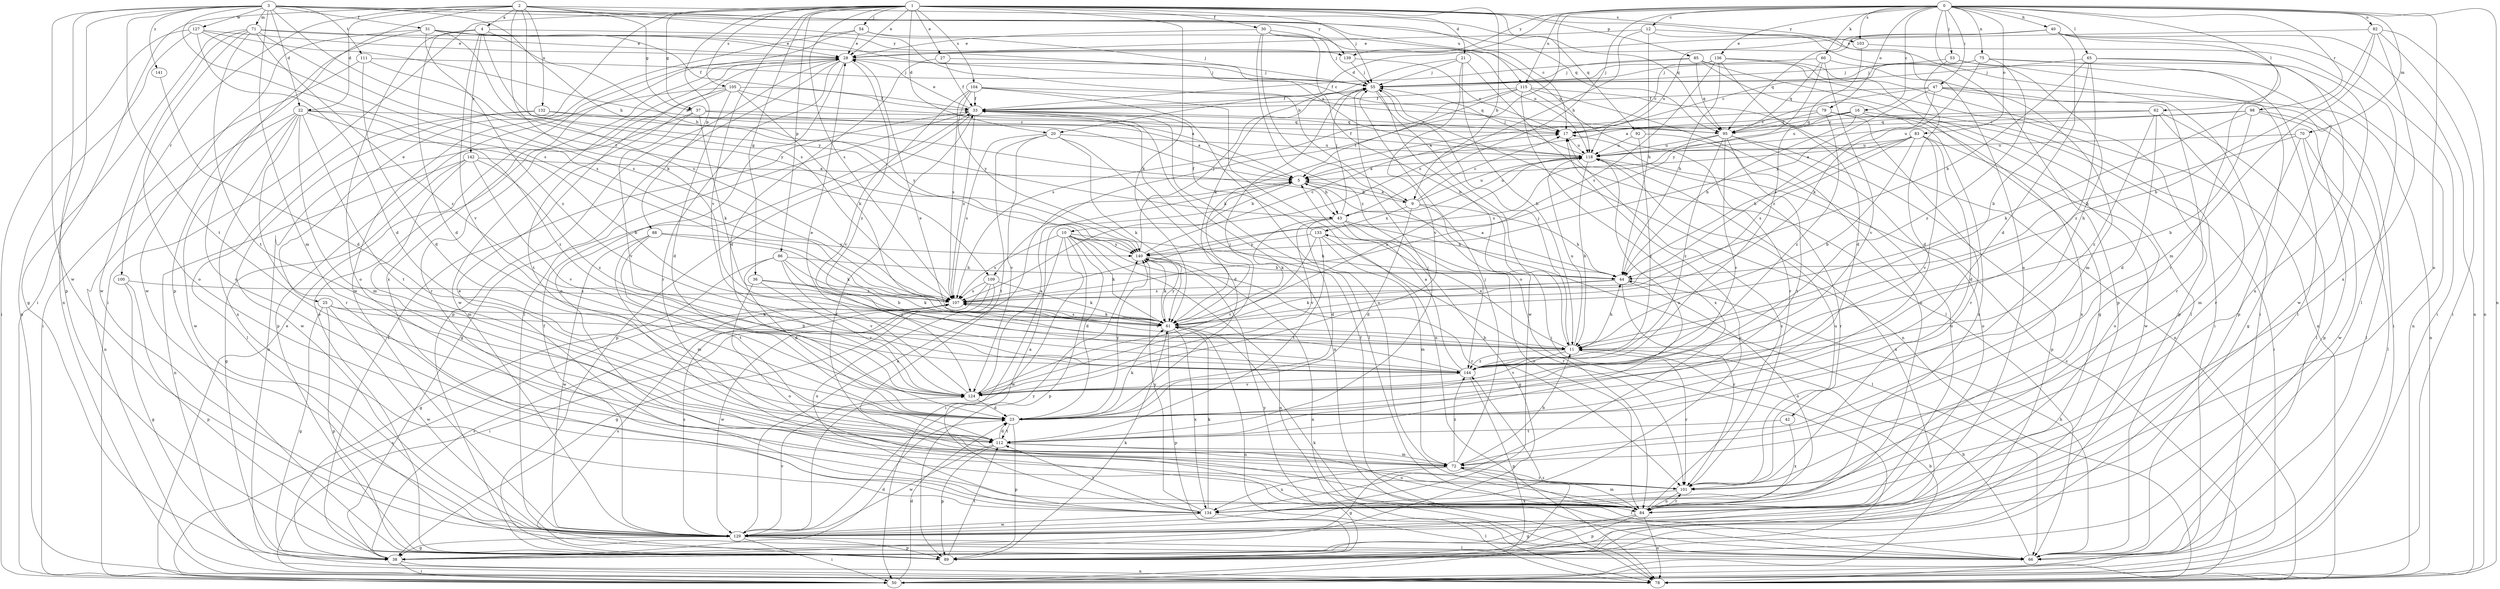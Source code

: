 strict digraph  {
0;
1;
2;
3;
4;
5;
9;
10;
11;
12;
16;
17;
20;
21;
22;
23;
25;
27;
28;
30;
31;
33;
36;
37;
38;
40;
42;
43;
44;
47;
50;
53;
54;
55;
60;
61;
62;
65;
66;
70;
71;
72;
75;
78;
79;
82;
83;
84;
85;
86;
88;
89;
92;
95;
98;
100;
101;
103;
104;
105;
107;
109;
111;
112;
115;
118;
124;
127;
129;
132;
133;
134;
136;
139;
140;
141;
142;
144;
0 -> 12  [label=c];
0 -> 16  [label=c];
0 -> 20  [label=d];
0 -> 40  [label=h];
0 -> 42  [label=h];
0 -> 43  [label=h];
0 -> 47  [label=i];
0 -> 53  [label=j];
0 -> 60  [label=k];
0 -> 62  [label=l];
0 -> 65  [label=l];
0 -> 70  [label=m];
0 -> 75  [label=n];
0 -> 78  [label=n];
0 -> 79  [label=o];
0 -> 82  [label=o];
0 -> 83  [label=o];
0 -> 84  [label=o];
0 -> 98  [label=r];
0 -> 103  [label=s];
0 -> 109  [label=t];
0 -> 115  [label=u];
0 -> 136  [label=y];
0 -> 139  [label=y];
1 -> 9  [label=b];
1 -> 20  [label=d];
1 -> 21  [label=d];
1 -> 25  [label=e];
1 -> 27  [label=e];
1 -> 28  [label=e];
1 -> 30  [label=f];
1 -> 36  [label=g];
1 -> 37  [label=g];
1 -> 50  [label=i];
1 -> 54  [label=j];
1 -> 55  [label=j];
1 -> 61  [label=k];
1 -> 84  [label=o];
1 -> 85  [label=p];
1 -> 86  [label=p];
1 -> 88  [label=p];
1 -> 92  [label=q];
1 -> 103  [label=s];
1 -> 104  [label=s];
1 -> 105  [label=s];
1 -> 107  [label=s];
1 -> 124  [label=v];
2 -> 4  [label=a];
2 -> 9  [label=b];
2 -> 17  [label=c];
2 -> 22  [label=d];
2 -> 37  [label=g];
2 -> 50  [label=i];
2 -> 61  [label=k];
2 -> 89  [label=p];
2 -> 95  [label=q];
2 -> 100  [label=r];
2 -> 107  [label=s];
2 -> 132  [label=x];
3 -> 22  [label=d];
3 -> 31  [label=f];
3 -> 43  [label=h];
3 -> 71  [label=m];
3 -> 72  [label=m];
3 -> 78  [label=n];
3 -> 89  [label=p];
3 -> 95  [label=q];
3 -> 107  [label=s];
3 -> 109  [label=t];
3 -> 111  [label=t];
3 -> 112  [label=t];
3 -> 115  [label=u];
3 -> 127  [label=w];
3 -> 129  [label=w];
3 -> 139  [label=y];
3 -> 141  [label=z];
4 -> 23  [label=d];
4 -> 43  [label=h];
4 -> 84  [label=o];
4 -> 124  [label=v];
4 -> 139  [label=y];
4 -> 140  [label=y];
4 -> 142  [label=z];
5 -> 9  [label=b];
5 -> 10  [label=b];
5 -> 43  [label=h];
9 -> 5  [label=a];
9 -> 17  [label=c];
9 -> 23  [label=d];
9 -> 44  [label=h];
9 -> 66  [label=l];
9 -> 118  [label=u];
9 -> 133  [label=x];
10 -> 23  [label=d];
10 -> 44  [label=h];
10 -> 50  [label=i];
10 -> 61  [label=k];
10 -> 78  [label=n];
10 -> 89  [label=p];
10 -> 101  [label=r];
10 -> 107  [label=s];
10 -> 129  [label=w];
10 -> 140  [label=y];
11 -> 44  [label=h];
11 -> 55  [label=j];
11 -> 101  [label=r];
11 -> 107  [label=s];
11 -> 118  [label=u];
11 -> 124  [label=v];
11 -> 133  [label=x];
11 -> 144  [label=z];
12 -> 28  [label=e];
12 -> 44  [label=h];
12 -> 50  [label=i];
12 -> 89  [label=p];
12 -> 107  [label=s];
16 -> 17  [label=c];
16 -> 44  [label=h];
16 -> 50  [label=i];
16 -> 95  [label=q];
16 -> 118  [label=u];
16 -> 129  [label=w];
16 -> 134  [label=x];
17 -> 118  [label=u];
20 -> 23  [label=d];
20 -> 61  [label=k];
20 -> 107  [label=s];
20 -> 112  [label=t];
20 -> 118  [label=u];
20 -> 124  [label=v];
21 -> 11  [label=b];
21 -> 55  [label=j];
21 -> 61  [label=k];
21 -> 66  [label=l];
21 -> 124  [label=v];
22 -> 11  [label=b];
22 -> 72  [label=m];
22 -> 78  [label=n];
22 -> 95  [label=q];
22 -> 101  [label=r];
22 -> 112  [label=t];
22 -> 129  [label=w];
22 -> 134  [label=x];
22 -> 144  [label=z];
23 -> 61  [label=k];
23 -> 89  [label=p];
23 -> 112  [label=t];
23 -> 140  [label=y];
25 -> 11  [label=b];
25 -> 38  [label=g];
25 -> 61  [label=k];
25 -> 89  [label=p];
25 -> 129  [label=w];
27 -> 23  [label=d];
27 -> 33  [label=f];
27 -> 55  [label=j];
28 -> 55  [label=j];
28 -> 66  [label=l];
28 -> 84  [label=o];
28 -> 89  [label=p];
28 -> 101  [label=r];
28 -> 129  [label=w];
28 -> 144  [label=z];
30 -> 11  [label=b];
30 -> 28  [label=e];
30 -> 55  [label=j];
30 -> 84  [label=o];
30 -> 118  [label=u];
30 -> 144  [label=z];
31 -> 28  [label=e];
31 -> 33  [label=f];
31 -> 84  [label=o];
31 -> 107  [label=s];
31 -> 118  [label=u];
31 -> 129  [label=w];
31 -> 144  [label=z];
33 -> 17  [label=c];
33 -> 28  [label=e];
33 -> 38  [label=g];
33 -> 66  [label=l];
33 -> 78  [label=n];
33 -> 89  [label=p];
33 -> 107  [label=s];
36 -> 61  [label=k];
36 -> 84  [label=o];
36 -> 107  [label=s];
36 -> 124  [label=v];
37 -> 5  [label=a];
37 -> 61  [label=k];
37 -> 78  [label=n];
37 -> 95  [label=q];
37 -> 124  [label=v];
38 -> 23  [label=d];
38 -> 33  [label=f];
38 -> 50  [label=i];
38 -> 78  [label=n];
38 -> 107  [label=s];
40 -> 23  [label=d];
40 -> 28  [label=e];
40 -> 50  [label=i];
40 -> 78  [label=n];
40 -> 95  [label=q];
40 -> 101  [label=r];
40 -> 118  [label=u];
42 -> 112  [label=t];
42 -> 134  [label=x];
43 -> 23  [label=d];
43 -> 38  [label=g];
43 -> 44  [label=h];
43 -> 55  [label=j];
43 -> 61  [label=k];
43 -> 84  [label=o];
43 -> 118  [label=u];
43 -> 124  [label=v];
44 -> 5  [label=a];
44 -> 61  [label=k];
44 -> 84  [label=o];
44 -> 101  [label=r];
44 -> 107  [label=s];
47 -> 5  [label=a];
47 -> 33  [label=f];
47 -> 38  [label=g];
47 -> 78  [label=n];
47 -> 101  [label=r];
47 -> 107  [label=s];
47 -> 140  [label=y];
50 -> 11  [label=b];
50 -> 23  [label=d];
50 -> 28  [label=e];
50 -> 107  [label=s];
50 -> 144  [label=z];
53 -> 23  [label=d];
53 -> 55  [label=j];
53 -> 66  [label=l];
53 -> 89  [label=p];
54 -> 28  [label=e];
54 -> 55  [label=j];
54 -> 118  [label=u];
54 -> 129  [label=w];
54 -> 134  [label=x];
55 -> 33  [label=f];
55 -> 50  [label=i];
55 -> 78  [label=n];
55 -> 129  [label=w];
60 -> 55  [label=j];
60 -> 72  [label=m];
60 -> 95  [label=q];
60 -> 124  [label=v];
60 -> 140  [label=y];
61 -> 11  [label=b];
61 -> 78  [label=n];
61 -> 89  [label=p];
61 -> 107  [label=s];
61 -> 118  [label=u];
61 -> 134  [label=x];
61 -> 140  [label=y];
62 -> 17  [label=c];
62 -> 23  [label=d];
62 -> 66  [label=l];
62 -> 95  [label=q];
62 -> 101  [label=r];
62 -> 144  [label=z];
65 -> 11  [label=b];
65 -> 44  [label=h];
65 -> 55  [label=j];
65 -> 129  [label=w];
65 -> 134  [label=x];
65 -> 144  [label=z];
66 -> 11  [label=b];
66 -> 33  [label=f];
66 -> 44  [label=h];
66 -> 61  [label=k];
70 -> 44  [label=h];
70 -> 66  [label=l];
70 -> 72  [label=m];
70 -> 118  [label=u];
70 -> 129  [label=w];
71 -> 17  [label=c];
71 -> 28  [label=e];
71 -> 38  [label=g];
71 -> 84  [label=o];
71 -> 107  [label=s];
71 -> 112  [label=t];
71 -> 129  [label=w];
71 -> 144  [label=z];
72 -> 11  [label=b];
72 -> 38  [label=g];
72 -> 55  [label=j];
72 -> 66  [label=l];
72 -> 101  [label=r];
72 -> 134  [label=x];
72 -> 144  [label=z];
75 -> 17  [label=c];
75 -> 50  [label=i];
75 -> 55  [label=j];
75 -> 61  [label=k];
75 -> 78  [label=n];
75 -> 144  [label=z];
78 -> 17  [label=c];
79 -> 5  [label=a];
79 -> 95  [label=q];
79 -> 101  [label=r];
79 -> 134  [label=x];
79 -> 144  [label=z];
82 -> 11  [label=b];
82 -> 28  [label=e];
82 -> 50  [label=i];
82 -> 72  [label=m];
82 -> 78  [label=n];
82 -> 134  [label=x];
83 -> 5  [label=a];
83 -> 11  [label=b];
83 -> 23  [label=d];
83 -> 44  [label=h];
83 -> 84  [label=o];
83 -> 107  [label=s];
83 -> 118  [label=u];
83 -> 124  [label=v];
84 -> 17  [label=c];
84 -> 33  [label=f];
84 -> 38  [label=g];
84 -> 72  [label=m];
84 -> 78  [label=n];
84 -> 89  [label=p];
84 -> 101  [label=r];
85 -> 33  [label=f];
85 -> 50  [label=i];
85 -> 55  [label=j];
85 -> 66  [label=l];
85 -> 78  [label=n];
85 -> 95  [label=q];
86 -> 11  [label=b];
86 -> 23  [label=d];
86 -> 38  [label=g];
86 -> 44  [label=h];
86 -> 124  [label=v];
86 -> 144  [label=z];
88 -> 61  [label=k];
88 -> 72  [label=m];
88 -> 112  [label=t];
88 -> 129  [label=w];
88 -> 140  [label=y];
89 -> 28  [label=e];
89 -> 61  [label=k];
89 -> 107  [label=s];
89 -> 112  [label=t];
89 -> 140  [label=y];
92 -> 84  [label=o];
92 -> 118  [label=u];
92 -> 144  [label=z];
95 -> 84  [label=o];
95 -> 89  [label=p];
95 -> 107  [label=s];
95 -> 112  [label=t];
95 -> 118  [label=u];
95 -> 124  [label=v];
95 -> 144  [label=z];
98 -> 11  [label=b];
98 -> 17  [label=c];
98 -> 61  [label=k];
98 -> 66  [label=l];
98 -> 89  [label=p];
98 -> 118  [label=u];
100 -> 38  [label=g];
100 -> 89  [label=p];
100 -> 107  [label=s];
101 -> 84  [label=o];
101 -> 118  [label=u];
101 -> 134  [label=x];
103 -> 66  [label=l];
103 -> 144  [label=z];
104 -> 33  [label=f];
104 -> 78  [label=n];
104 -> 84  [label=o];
104 -> 95  [label=q];
104 -> 107  [label=s];
104 -> 124  [label=v];
104 -> 140  [label=y];
105 -> 5  [label=a];
105 -> 23  [label=d];
105 -> 33  [label=f];
105 -> 61  [label=k];
105 -> 89  [label=p];
105 -> 101  [label=r];
105 -> 112  [label=t];
107 -> 61  [label=k];
107 -> 129  [label=w];
109 -> 38  [label=g];
109 -> 50  [label=i];
109 -> 61  [label=k];
109 -> 107  [label=s];
109 -> 134  [label=x];
111 -> 23  [label=d];
111 -> 50  [label=i];
111 -> 55  [label=j];
111 -> 140  [label=y];
112 -> 23  [label=d];
112 -> 55  [label=j];
112 -> 72  [label=m];
112 -> 84  [label=o];
112 -> 89  [label=p];
112 -> 118  [label=u];
112 -> 129  [label=w];
115 -> 33  [label=f];
115 -> 61  [label=k];
115 -> 78  [label=n];
115 -> 84  [label=o];
115 -> 101  [label=r];
115 -> 107  [label=s];
115 -> 134  [label=x];
118 -> 5  [label=a];
118 -> 11  [label=b];
118 -> 33  [label=f];
118 -> 55  [label=j];
118 -> 101  [label=r];
124 -> 5  [label=a];
124 -> 23  [label=d];
124 -> 28  [label=e];
124 -> 55  [label=j];
127 -> 5  [label=a];
127 -> 23  [label=d];
127 -> 28  [label=e];
127 -> 50  [label=i];
127 -> 78  [label=n];
127 -> 107  [label=s];
129 -> 5  [label=a];
129 -> 17  [label=c];
129 -> 33  [label=f];
129 -> 38  [label=g];
129 -> 50  [label=i];
129 -> 66  [label=l];
129 -> 89  [label=p];
129 -> 107  [label=s];
129 -> 118  [label=u];
129 -> 124  [label=v];
129 -> 140  [label=y];
132 -> 17  [label=c];
132 -> 66  [label=l];
132 -> 129  [label=w];
132 -> 140  [label=y];
133 -> 33  [label=f];
133 -> 72  [label=m];
133 -> 101  [label=r];
133 -> 112  [label=t];
133 -> 124  [label=v];
133 -> 140  [label=y];
134 -> 5  [label=a];
134 -> 28  [label=e];
134 -> 61  [label=k];
134 -> 66  [label=l];
134 -> 112  [label=t];
134 -> 129  [label=w];
134 -> 140  [label=y];
136 -> 17  [label=c];
136 -> 23  [label=d];
136 -> 38  [label=g];
136 -> 44  [label=h];
136 -> 55  [label=j];
136 -> 89  [label=p];
136 -> 107  [label=s];
139 -> 17  [label=c];
139 -> 55  [label=j];
140 -> 17  [label=c];
140 -> 44  [label=h];
140 -> 55  [label=j];
140 -> 61  [label=k];
140 -> 78  [label=n];
141 -> 23  [label=d];
142 -> 5  [label=a];
142 -> 38  [label=g];
142 -> 72  [label=m];
142 -> 78  [label=n];
142 -> 124  [label=v];
142 -> 144  [label=z];
144 -> 5  [label=a];
144 -> 28  [label=e];
144 -> 89  [label=p];
144 -> 124  [label=v];
}
